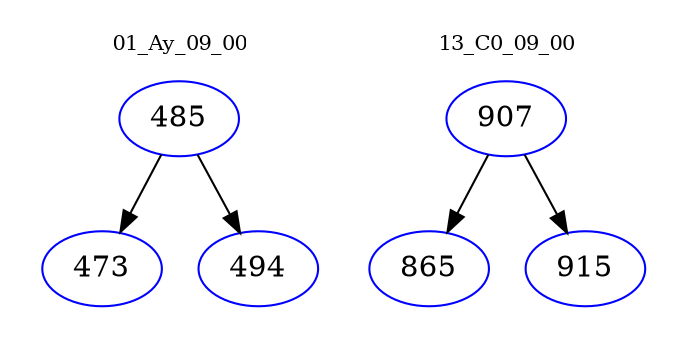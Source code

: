 digraph{
subgraph cluster_0 {
color = white
label = "01_Ay_09_00";
fontsize=10;
T0_485 [label="485", color="blue"]
T0_485 -> T0_473 [color="black"]
T0_473 [label="473", color="blue"]
T0_485 -> T0_494 [color="black"]
T0_494 [label="494", color="blue"]
}
subgraph cluster_1 {
color = white
label = "13_C0_09_00";
fontsize=10;
T1_907 [label="907", color="blue"]
T1_907 -> T1_865 [color="black"]
T1_865 [label="865", color="blue"]
T1_907 -> T1_915 [color="black"]
T1_915 [label="915", color="blue"]
}
}
